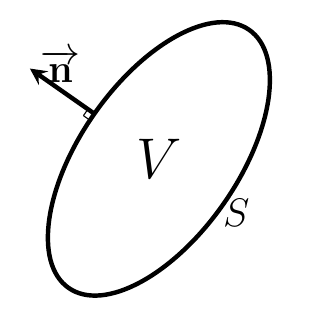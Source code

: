 % \newcommand{\}{2}

\begin{tikzpicture}[vector/.style={-stealth,black,ultra thick}]

    \node at (0,0) {\huge $V$};
    \begin{scope}[rotate=55]
        \node at (0,-1.2) {\Large $S$};
        \draw (-.1,1.1) -- (0,1.1);
        \draw (-.1,1.1) -- (-.1,1);
        \draw [vector,ultra thick] (0,1) -- (0,2);
        \node at (.25,1.7) {\Large $\overrightarrow{\mathbf n}$};
        \draw [ultra thick] (0,0) ellipse (2cm and 1cm);
    \end{scope}

\end{tikzpicture}

